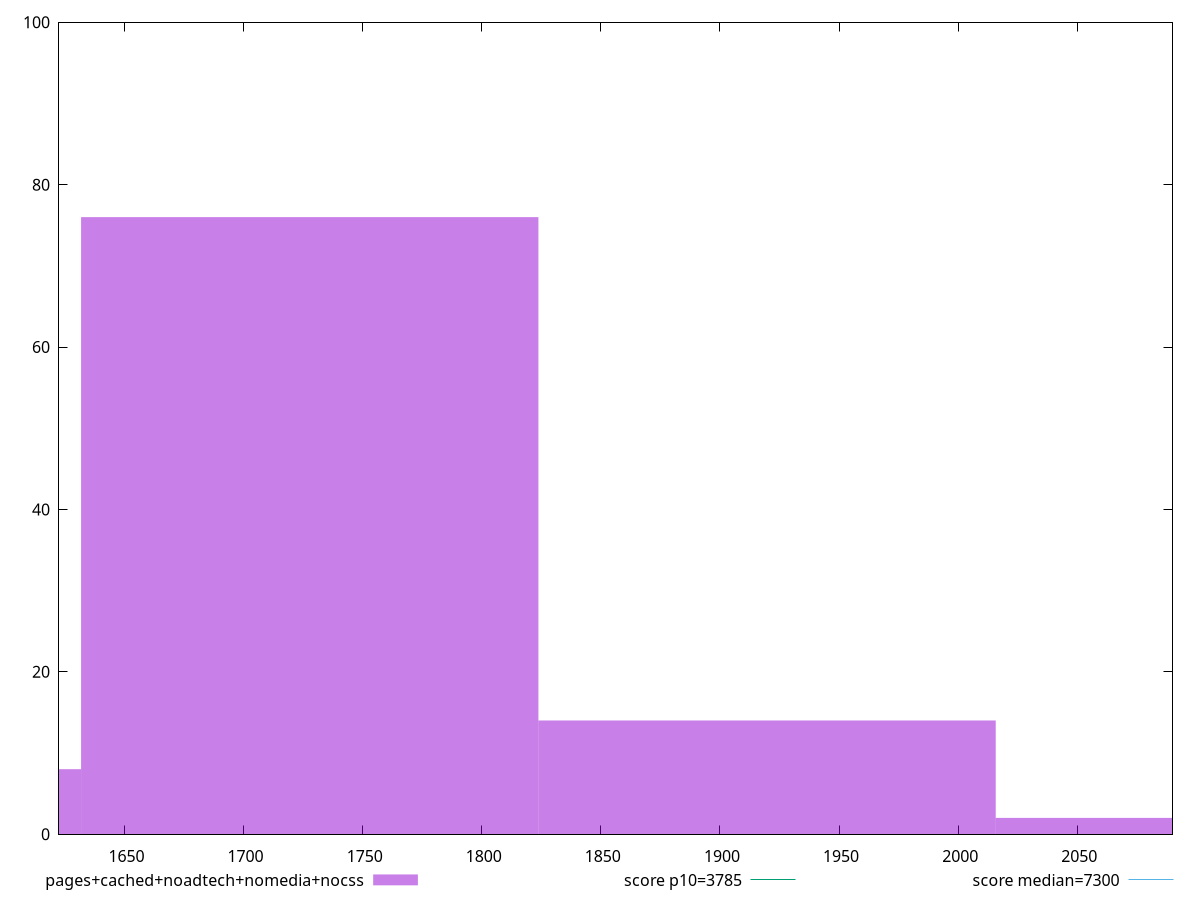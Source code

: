 reset

$pagesCachedNoadtechNomediaNocss <<EOF
2111.758137543672 2
1727.8021125357318 76
1535.8241000317616 8
1919.780125039702 14
EOF

set key outside below
set boxwidth 191.9780125039702
set xrange [1622.5395000000003:2089.98]
set yrange [0:100]
set trange [0:100]
set style fill transparent solid 0.5 noborder

set parametric
set terminal svg size 640, 490 enhanced background rgb 'white'
set output "report_00009_2021-02-08T22-37-41.559Z/interactive/comparison/histogram/4_vs_5.svg"

plot $pagesCachedNoadtechNomediaNocss title "pages+cached+noadtech+nomedia+nocss" with boxes, \
     3785,t title "score p10=3785", \
     7300,t title "score median=7300"

reset
